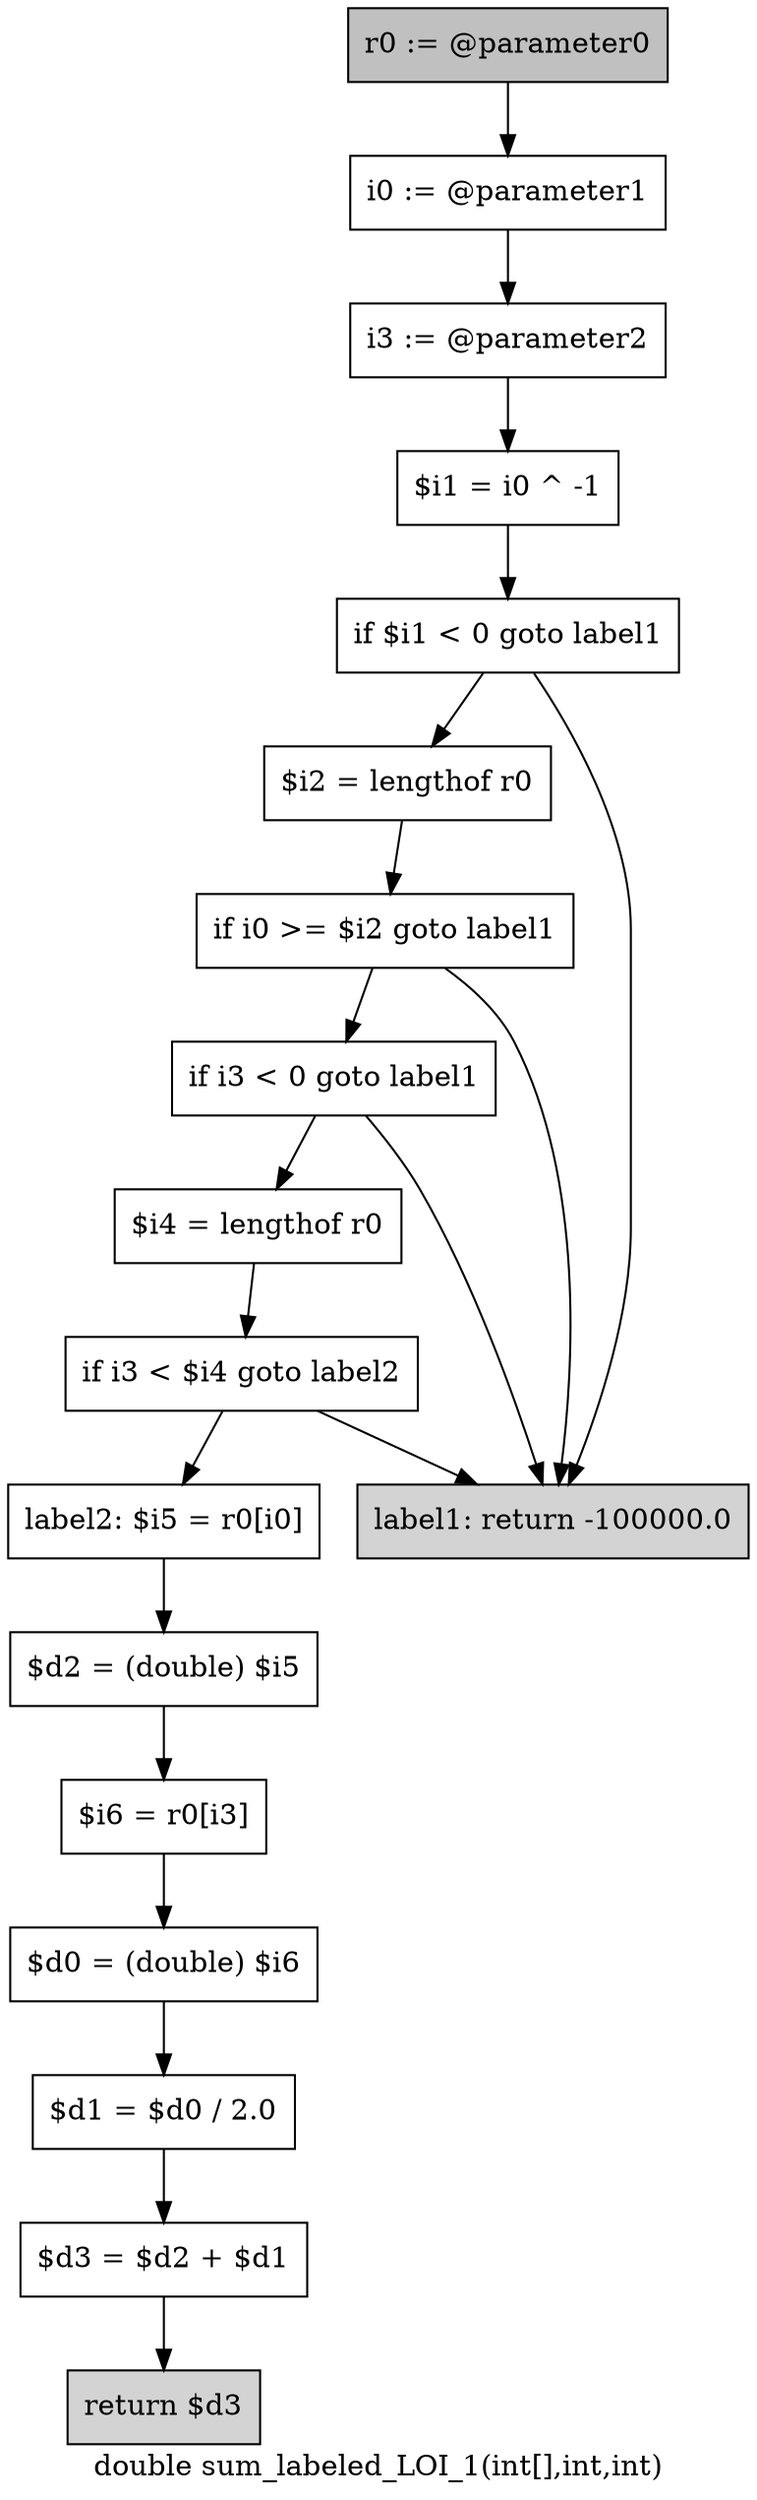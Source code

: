 digraph "double sum_labeled_LOI_1(int[],int,int)" {
    label="double sum_labeled_LOI_1(int[],int,int)";
    node [shape=box];
    "0" [style=filled,fillcolor=gray,label="r0 := @parameter0",];
    "1" [label="i0 := @parameter1",];
    "0"->"1";
    "2" [label="i3 := @parameter2",];
    "1"->"2";
    "3" [label="$i1 = i0 ^ -1",];
    "2"->"3";
    "4" [label="if $i1 < 0 goto label1",];
    "3"->"4";
    "5" [label="$i2 = lengthof r0",];
    "4"->"5";
    "10" [style=filled,fillcolor=lightgray,label="label1: return -100000.0",];
    "4"->"10";
    "6" [label="if i0 >= $i2 goto label1",];
    "5"->"6";
    "7" [label="if i3 < 0 goto label1",];
    "6"->"7";
    "6"->"10";
    "8" [label="$i4 = lengthof r0",];
    "7"->"8";
    "7"->"10";
    "9" [label="if i3 < $i4 goto label2",];
    "8"->"9";
    "9"->"10";
    "11" [label="label2: $i5 = r0[i0]",];
    "9"->"11";
    "12" [label="$d2 = (double) $i5",];
    "11"->"12";
    "13" [label="$i6 = r0[i3]",];
    "12"->"13";
    "14" [label="$d0 = (double) $i6",];
    "13"->"14";
    "15" [label="$d1 = $d0 / 2.0",];
    "14"->"15";
    "16" [label="$d3 = $d2 + $d1",];
    "15"->"16";
    "17" [style=filled,fillcolor=lightgray,label="return $d3",];
    "16"->"17";
}
